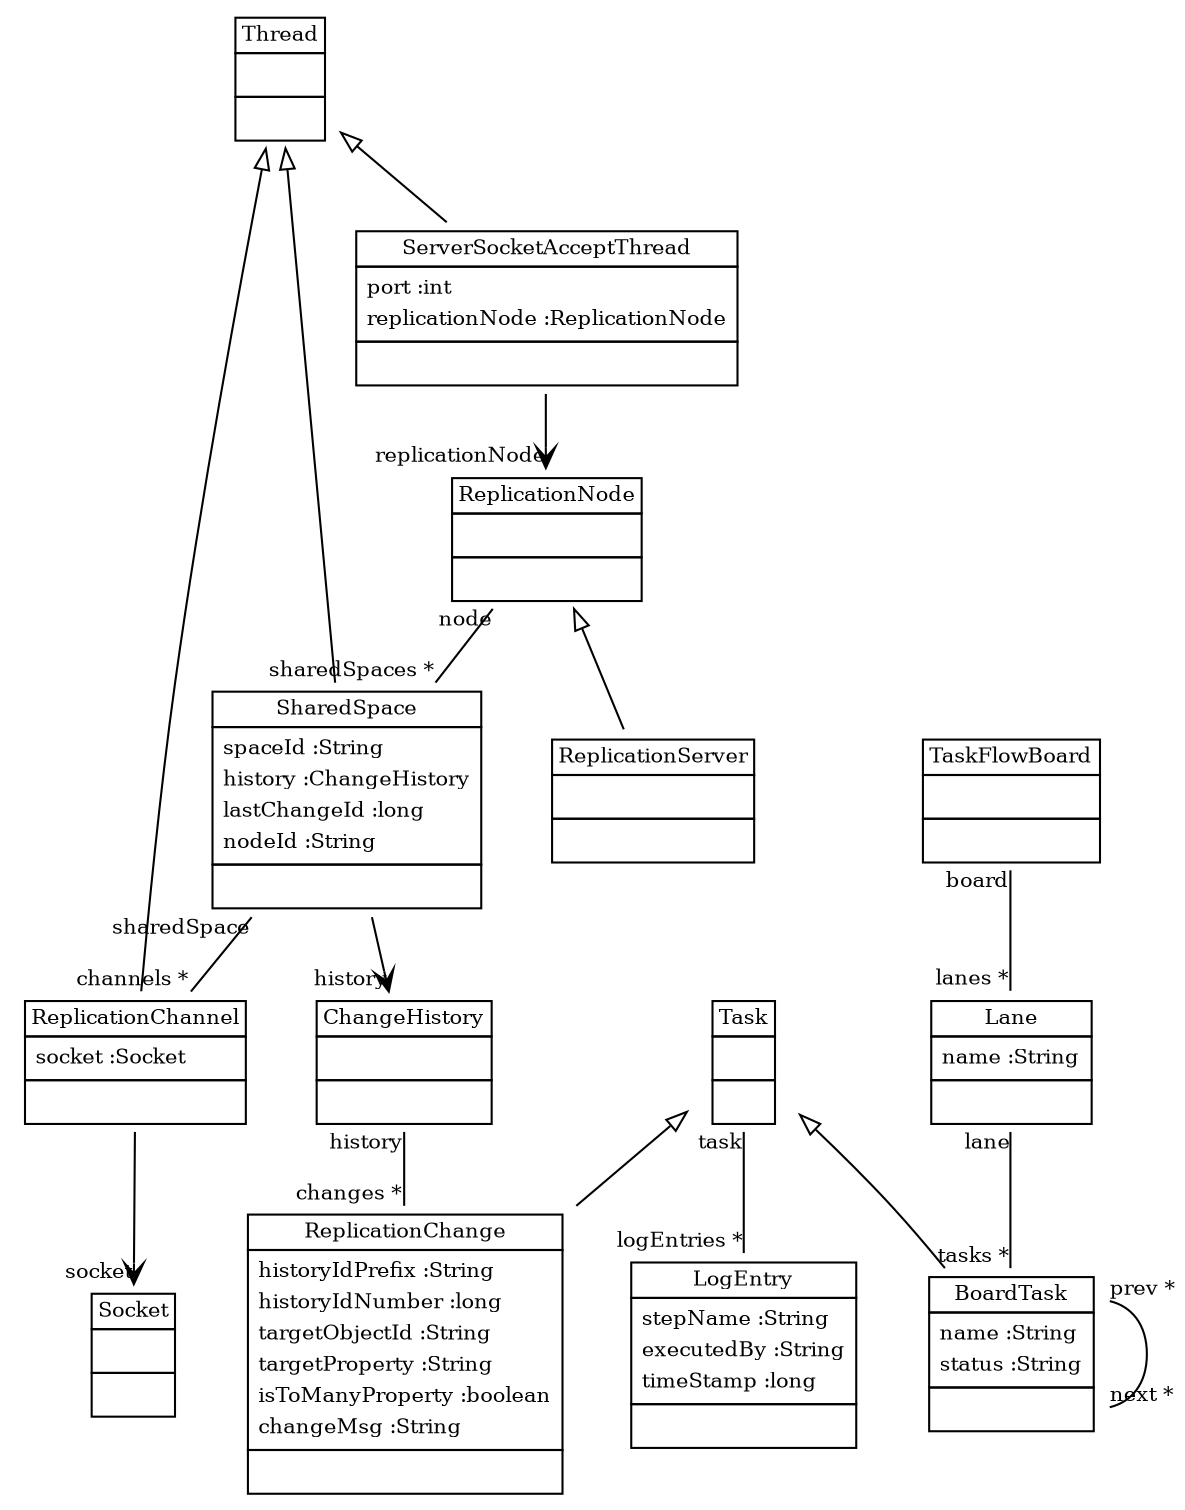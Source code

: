 
 digraph ClassDiagram {
    node [shape = none, fontsize = 10]; 
    edge [fontsize = 10];
    
    
    _Thread [label=<<table border='0' cellborder='1' cellspacing='0'> <tr> <td HREF="../src/java/lang/Thread.java">Thread</td> </tr> <tr><td><table border='0' cellborder='0' cellspacing='0'> <tr><td> </td></tr> </table></td></tr> <tr><td><table border='0' cellborder='0' cellspacing='0'> <tr><td> </td></tr> </table></td></tr> </table>>];
    _Socket [label=<<table border='0' cellborder='1' cellspacing='0'> <tr> <td HREF="../src/java/net/Socket.java">Socket</td> </tr> <tr><td><table border='0' cellborder='0' cellspacing='0'> <tr><td> </td></tr> </table></td></tr> <tr><td><table border='0' cellborder='0' cellspacing='0'> <tr><td> </td></tr> </table></td></tr> </table>>];
    _ReplicationNode [label=<<table border='0' cellborder='1' cellspacing='0'> <tr> <td HREF="../src/org/sdmlib/replication/ReplicationNode.java">ReplicationNode</td> </tr> <tr><td><table border='0' cellborder='0' cellspacing='0'> <tr><td> </td></tr> </table></td></tr> <tr><td><table border='0' cellborder='0' cellspacing='0'> <tr><td> </td></tr> </table></td></tr> </table>>];
    _SharedSpace [label=<<table border='0' cellborder='1' cellspacing='0'> <tr> <td HREF="../src/org/sdmlib/replication/SharedSpace.java">SharedSpace</td> </tr> <tr><td><table border='0' cellborder='0' cellspacing='0'> <tr><td align='left'>spaceId :String</td></tr> <tr><td align='left'>history :ChangeHistory</td></tr> <tr><td align='left'>lastChangeId :long</td></tr> <tr><td align='left'>nodeId :String</td></tr>  </table></td></tr> <tr><td><table border='0' cellborder='0' cellspacing='0'> <tr><td> </td></tr> </table></td></tr> </table>>];
    _ReplicationChannel [label=<<table border='0' cellborder='1' cellspacing='0'> <tr> <td HREF="../src/org/sdmlib/replication/ReplicationChannel.java">ReplicationChannel</td> </tr> <tr><td><table border='0' cellborder='0' cellspacing='0'> <tr><td align='left'>socket :Socket</td></tr>  </table></td></tr> <tr><td><table border='0' cellborder='0' cellspacing='0'> <tr><td> </td></tr> </table></td></tr> </table>>];
    _ReplicationServer [label=<<table border='0' cellborder='1' cellspacing='0'> <tr> <td HREF="../src/org/sdmlib/replication/ReplicationServer.java">ReplicationServer</td> </tr> <tr><td><table border='0' cellborder='0' cellspacing='0'> <tr><td> </td></tr> </table></td></tr> <tr><td><table border='0' cellborder='0' cellspacing='0'> <tr><td> </td></tr> </table></td></tr> </table>>];
    _ServerSocketAcceptThread [label=<<table border='0' cellborder='1' cellspacing='0'> <tr> <td HREF="../src/org/sdmlib/replication/ServerSocketAcceptThread.java">ServerSocketAcceptThread</td> </tr> <tr><td><table border='0' cellborder='0' cellspacing='0'> <tr><td align='left'>port :int</td></tr> <tr><td align='left'>replicationNode :ReplicationNode</td></tr>  </table></td></tr> <tr><td><table border='0' cellborder='0' cellspacing='0'> <tr><td> </td></tr> </table></td></tr> </table>>];
    _Task [label=<<table border='0' cellborder='1' cellspacing='0'> <tr> <td HREF="../src/org/sdmlib/replication/Task.java">Task</td> </tr> <tr><td><table border='0' cellborder='0' cellspacing='0'> <tr><td> </td></tr> </table></td></tr> <tr><td><table border='0' cellborder='0' cellspacing='0'> <tr><td> </td></tr> </table></td></tr> </table>>];
    _LogEntry [label=<<table border='0' cellborder='1' cellspacing='0'> <tr> <td HREF="../src/org/sdmlib/replication/LogEntry.java">LogEntry</td> </tr> <tr><td><table border='0' cellborder='0' cellspacing='0'> <tr><td align='left'>stepName :String</td></tr> <tr><td align='left'>executedBy :String</td></tr> <tr><td align='left'>timeStamp :long</td></tr>  </table></td></tr> <tr><td><table border='0' cellborder='0' cellspacing='0'> <tr><td> </td></tr> </table></td></tr> </table>>];
    _ChangeHistory [label=<<table border='0' cellborder='1' cellspacing='0'> <tr> <td HREF="../src/org/sdmlib/replication/ChangeHistory.java">ChangeHistory</td> </tr> <tr><td><table border='0' cellborder='0' cellspacing='0'> <tr><td> </td></tr> </table></td></tr> <tr><td><table border='0' cellborder='0' cellspacing='0'> <tr><td> </td></tr> </table></td></tr> </table>>];
    _ReplicationChange [label=<<table border='0' cellborder='1' cellspacing='0'> <tr> <td HREF="../src/org/sdmlib/replication/ReplicationChange.java">ReplicationChange</td> </tr> <tr><td><table border='0' cellborder='0' cellspacing='0'> <tr><td align='left'>historyIdPrefix :String</td></tr> <tr><td align='left'>historyIdNumber :long</td></tr> <tr><td align='left'>targetObjectId :String</td></tr> <tr><td align='left'>targetProperty :String</td></tr> <tr><td align='left'>isToManyProperty :boolean</td></tr> <tr><td align='left'>changeMsg :String</td></tr>  </table></td></tr> <tr><td><table border='0' cellborder='0' cellspacing='0'> <tr><td> </td></tr> </table></td></tr> </table>>];
    _TaskFlowBoard [label=<<table border='0' cellborder='1' cellspacing='0'> <tr> <td HREF="../src/org/sdmlib/replication/TaskFlowBoard.java">TaskFlowBoard</td> </tr> <tr><td><table border='0' cellborder='0' cellspacing='0'> <tr><td> </td></tr> </table></td></tr> <tr><td><table border='0' cellborder='0' cellspacing='0'> <tr><td> </td></tr> </table></td></tr> </table>>];
    _Lane [label=<<table border='0' cellborder='1' cellspacing='0'> <tr> <td HREF="../src/org/sdmlib/replication/Lane.java">Lane</td> </tr> <tr><td><table border='0' cellborder='0' cellspacing='0'> <tr><td align='left'>name :String</td></tr>  </table></td></tr> <tr><td><table border='0' cellborder='0' cellspacing='0'> <tr><td> </td></tr> </table></td></tr> </table>>];
    _BoardTask [label=<<table border='0' cellborder='1' cellspacing='0'> <tr> <td HREF="../src/org/sdmlib/replication/BoardTask.java">BoardTask</td> </tr> <tr><td><table border='0' cellborder='0' cellspacing='0'> <tr><td align='left'>name :String</td></tr> <tr><td align='left'>status :String</td></tr>  </table></td></tr> <tr><td><table border='0' cellborder='0' cellspacing='0'> <tr><td> </td></tr> </table></td></tr> </table>>];
    
    
    
    _Thread ->  _SharedSpace [dir = "back" arrowtail = "empty"];
    _Thread ->  _ReplicationChannel [dir = "back" arrowtail = "empty"];
    _ReplicationNode ->  _ReplicationServer [dir = "back" arrowtail = "empty"];
    _Thread ->  _ServerSocketAcceptThread [dir = "back" arrowtail = "empty"];
    _Task ->  _ReplicationChange [dir = "back" arrowtail = "empty"];
    _Task ->  _BoardTask [dir = "back" arrowtail = "empty"];
    _ReplicationNode -> _SharedSpace [headlabel = "sharedSpaces *" taillabel = "node" arrowhead = "none" ];
    _SharedSpace -> _ReplicationChannel [headlabel = "channels *" taillabel = "sharedSpace" arrowhead = "none" ];
    _Task -> _LogEntry [headlabel = "logEntries *" taillabel = "task" arrowhead = "none" ];
    _ChangeHistory -> _ReplicationChange [headlabel = "changes *" taillabel = "history" arrowhead = "none" ];
    _TaskFlowBoard -> _Lane [headlabel = "lanes *" taillabel = "board" arrowhead = "none" ];
    _Lane -> _BoardTask [headlabel = "tasks *" taillabel = "lane" arrowhead = "none" ];
    _BoardTask -> _BoardTask [headlabel = "next *" taillabel = "prev *" arrowhead = "none" ];
    _SharedSpace -> _ChangeHistory [headlabel = "history" taillabel = "" arrowhead = "vee" ];
    _ReplicationChannel -> _Socket [headlabel = "socket" taillabel = "" arrowhead = "vee" ];
    _ServerSocketAcceptThread -> _ReplicationNode [headlabel = "replicationNode" taillabel = "" arrowhead = "vee" ];
}
